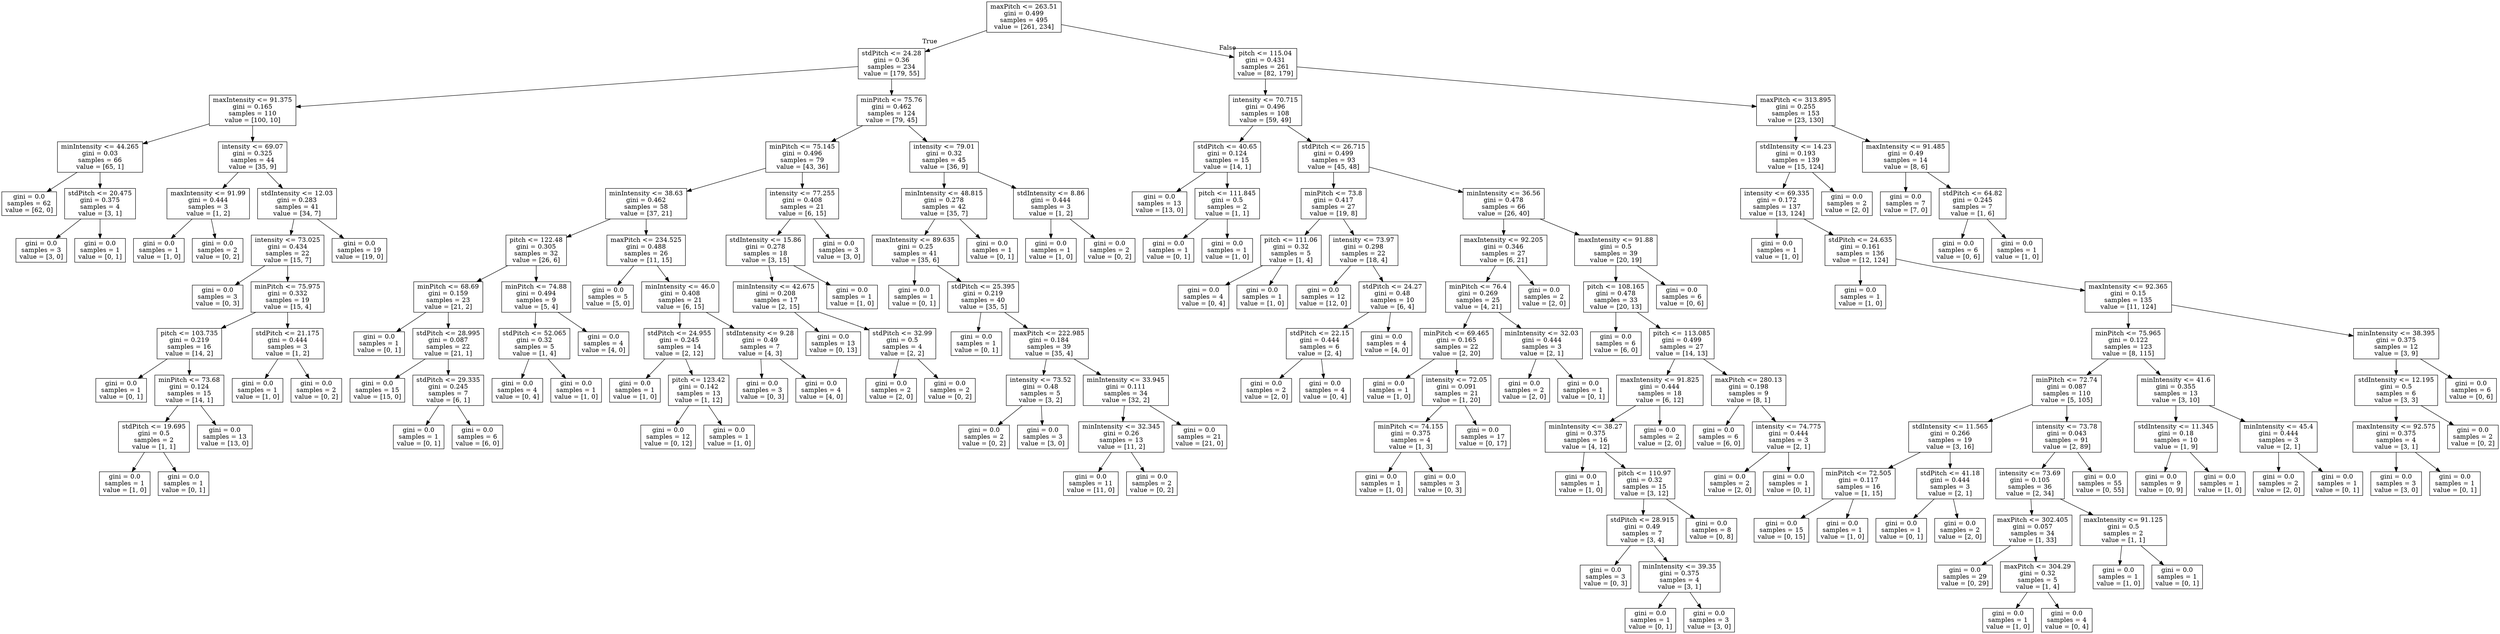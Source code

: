 digraph Tree {
node [shape=box] ;
0 [label="maxPitch <= 263.51\ngini = 0.499\nsamples = 495\nvalue = [261, 234]"] ;
1 [label="stdPitch <= 24.28\ngini = 0.36\nsamples = 234\nvalue = [179, 55]"] ;
0 -> 1 [labeldistance=2.5, labelangle=45, headlabel="True"] ;
2 [label="maxIntensity <= 91.375\ngini = 0.165\nsamples = 110\nvalue = [100, 10]"] ;
1 -> 2 ;
3 [label="minIntensity <= 44.265\ngini = 0.03\nsamples = 66\nvalue = [65, 1]"] ;
2 -> 3 ;
4 [label="gini = 0.0\nsamples = 62\nvalue = [62, 0]"] ;
3 -> 4 ;
5 [label="stdPitch <= 20.475\ngini = 0.375\nsamples = 4\nvalue = [3, 1]"] ;
3 -> 5 ;
6 [label="gini = 0.0\nsamples = 3\nvalue = [3, 0]"] ;
5 -> 6 ;
7 [label="gini = 0.0\nsamples = 1\nvalue = [0, 1]"] ;
5 -> 7 ;
8 [label="intensity <= 69.07\ngini = 0.325\nsamples = 44\nvalue = [35, 9]"] ;
2 -> 8 ;
9 [label="maxIntensity <= 91.99\ngini = 0.444\nsamples = 3\nvalue = [1, 2]"] ;
8 -> 9 ;
10 [label="gini = 0.0\nsamples = 1\nvalue = [1, 0]"] ;
9 -> 10 ;
11 [label="gini = 0.0\nsamples = 2\nvalue = [0, 2]"] ;
9 -> 11 ;
12 [label="stdIntensity <= 12.03\ngini = 0.283\nsamples = 41\nvalue = [34, 7]"] ;
8 -> 12 ;
13 [label="intensity <= 73.025\ngini = 0.434\nsamples = 22\nvalue = [15, 7]"] ;
12 -> 13 ;
14 [label="gini = 0.0\nsamples = 3\nvalue = [0, 3]"] ;
13 -> 14 ;
15 [label="minPitch <= 75.975\ngini = 0.332\nsamples = 19\nvalue = [15, 4]"] ;
13 -> 15 ;
16 [label="pitch <= 103.735\ngini = 0.219\nsamples = 16\nvalue = [14, 2]"] ;
15 -> 16 ;
17 [label="gini = 0.0\nsamples = 1\nvalue = [0, 1]"] ;
16 -> 17 ;
18 [label="minPitch <= 73.68\ngini = 0.124\nsamples = 15\nvalue = [14, 1]"] ;
16 -> 18 ;
19 [label="stdPitch <= 19.695\ngini = 0.5\nsamples = 2\nvalue = [1, 1]"] ;
18 -> 19 ;
20 [label="gini = 0.0\nsamples = 1\nvalue = [1, 0]"] ;
19 -> 20 ;
21 [label="gini = 0.0\nsamples = 1\nvalue = [0, 1]"] ;
19 -> 21 ;
22 [label="gini = 0.0\nsamples = 13\nvalue = [13, 0]"] ;
18 -> 22 ;
23 [label="stdPitch <= 21.175\ngini = 0.444\nsamples = 3\nvalue = [1, 2]"] ;
15 -> 23 ;
24 [label="gini = 0.0\nsamples = 1\nvalue = [1, 0]"] ;
23 -> 24 ;
25 [label="gini = 0.0\nsamples = 2\nvalue = [0, 2]"] ;
23 -> 25 ;
26 [label="gini = 0.0\nsamples = 19\nvalue = [19, 0]"] ;
12 -> 26 ;
27 [label="minPitch <= 75.76\ngini = 0.462\nsamples = 124\nvalue = [79, 45]"] ;
1 -> 27 ;
28 [label="minPitch <= 75.145\ngini = 0.496\nsamples = 79\nvalue = [43, 36]"] ;
27 -> 28 ;
29 [label="minIntensity <= 38.63\ngini = 0.462\nsamples = 58\nvalue = [37, 21]"] ;
28 -> 29 ;
30 [label="pitch <= 122.48\ngini = 0.305\nsamples = 32\nvalue = [26, 6]"] ;
29 -> 30 ;
31 [label="minPitch <= 68.69\ngini = 0.159\nsamples = 23\nvalue = [21, 2]"] ;
30 -> 31 ;
32 [label="gini = 0.0\nsamples = 1\nvalue = [0, 1]"] ;
31 -> 32 ;
33 [label="stdPitch <= 28.995\ngini = 0.087\nsamples = 22\nvalue = [21, 1]"] ;
31 -> 33 ;
34 [label="gini = 0.0\nsamples = 15\nvalue = [15, 0]"] ;
33 -> 34 ;
35 [label="stdPitch <= 29.335\ngini = 0.245\nsamples = 7\nvalue = [6, 1]"] ;
33 -> 35 ;
36 [label="gini = 0.0\nsamples = 1\nvalue = [0, 1]"] ;
35 -> 36 ;
37 [label="gini = 0.0\nsamples = 6\nvalue = [6, 0]"] ;
35 -> 37 ;
38 [label="minPitch <= 74.88\ngini = 0.494\nsamples = 9\nvalue = [5, 4]"] ;
30 -> 38 ;
39 [label="stdPitch <= 52.065\ngini = 0.32\nsamples = 5\nvalue = [1, 4]"] ;
38 -> 39 ;
40 [label="gini = 0.0\nsamples = 4\nvalue = [0, 4]"] ;
39 -> 40 ;
41 [label="gini = 0.0\nsamples = 1\nvalue = [1, 0]"] ;
39 -> 41 ;
42 [label="gini = 0.0\nsamples = 4\nvalue = [4, 0]"] ;
38 -> 42 ;
43 [label="maxPitch <= 234.525\ngini = 0.488\nsamples = 26\nvalue = [11, 15]"] ;
29 -> 43 ;
44 [label="gini = 0.0\nsamples = 5\nvalue = [5, 0]"] ;
43 -> 44 ;
45 [label="minIntensity <= 46.0\ngini = 0.408\nsamples = 21\nvalue = [6, 15]"] ;
43 -> 45 ;
46 [label="stdPitch <= 24.955\ngini = 0.245\nsamples = 14\nvalue = [2, 12]"] ;
45 -> 46 ;
47 [label="gini = 0.0\nsamples = 1\nvalue = [1, 0]"] ;
46 -> 47 ;
48 [label="pitch <= 123.42\ngini = 0.142\nsamples = 13\nvalue = [1, 12]"] ;
46 -> 48 ;
49 [label="gini = 0.0\nsamples = 12\nvalue = [0, 12]"] ;
48 -> 49 ;
50 [label="gini = 0.0\nsamples = 1\nvalue = [1, 0]"] ;
48 -> 50 ;
51 [label="stdIntensity <= 9.28\ngini = 0.49\nsamples = 7\nvalue = [4, 3]"] ;
45 -> 51 ;
52 [label="gini = 0.0\nsamples = 3\nvalue = [0, 3]"] ;
51 -> 52 ;
53 [label="gini = 0.0\nsamples = 4\nvalue = [4, 0]"] ;
51 -> 53 ;
54 [label="intensity <= 77.255\ngini = 0.408\nsamples = 21\nvalue = [6, 15]"] ;
28 -> 54 ;
55 [label="stdIntensity <= 15.86\ngini = 0.278\nsamples = 18\nvalue = [3, 15]"] ;
54 -> 55 ;
56 [label="minIntensity <= 42.675\ngini = 0.208\nsamples = 17\nvalue = [2, 15]"] ;
55 -> 56 ;
57 [label="gini = 0.0\nsamples = 13\nvalue = [0, 13]"] ;
56 -> 57 ;
58 [label="stdPitch <= 32.99\ngini = 0.5\nsamples = 4\nvalue = [2, 2]"] ;
56 -> 58 ;
59 [label="gini = 0.0\nsamples = 2\nvalue = [2, 0]"] ;
58 -> 59 ;
60 [label="gini = 0.0\nsamples = 2\nvalue = [0, 2]"] ;
58 -> 60 ;
61 [label="gini = 0.0\nsamples = 1\nvalue = [1, 0]"] ;
55 -> 61 ;
62 [label="gini = 0.0\nsamples = 3\nvalue = [3, 0]"] ;
54 -> 62 ;
63 [label="intensity <= 79.01\ngini = 0.32\nsamples = 45\nvalue = [36, 9]"] ;
27 -> 63 ;
64 [label="minIntensity <= 48.815\ngini = 0.278\nsamples = 42\nvalue = [35, 7]"] ;
63 -> 64 ;
65 [label="maxIntensity <= 89.635\ngini = 0.25\nsamples = 41\nvalue = [35, 6]"] ;
64 -> 65 ;
66 [label="gini = 0.0\nsamples = 1\nvalue = [0, 1]"] ;
65 -> 66 ;
67 [label="stdPitch <= 25.395\ngini = 0.219\nsamples = 40\nvalue = [35, 5]"] ;
65 -> 67 ;
68 [label="gini = 0.0\nsamples = 1\nvalue = [0, 1]"] ;
67 -> 68 ;
69 [label="maxPitch <= 222.985\ngini = 0.184\nsamples = 39\nvalue = [35, 4]"] ;
67 -> 69 ;
70 [label="intensity <= 73.52\ngini = 0.48\nsamples = 5\nvalue = [3, 2]"] ;
69 -> 70 ;
71 [label="gini = 0.0\nsamples = 2\nvalue = [0, 2]"] ;
70 -> 71 ;
72 [label="gini = 0.0\nsamples = 3\nvalue = [3, 0]"] ;
70 -> 72 ;
73 [label="minIntensity <= 33.945\ngini = 0.111\nsamples = 34\nvalue = [32, 2]"] ;
69 -> 73 ;
74 [label="minIntensity <= 32.345\ngini = 0.26\nsamples = 13\nvalue = [11, 2]"] ;
73 -> 74 ;
75 [label="gini = 0.0\nsamples = 11\nvalue = [11, 0]"] ;
74 -> 75 ;
76 [label="gini = 0.0\nsamples = 2\nvalue = [0, 2]"] ;
74 -> 76 ;
77 [label="gini = 0.0\nsamples = 21\nvalue = [21, 0]"] ;
73 -> 77 ;
78 [label="gini = 0.0\nsamples = 1\nvalue = [0, 1]"] ;
64 -> 78 ;
79 [label="stdIntensity <= 8.86\ngini = 0.444\nsamples = 3\nvalue = [1, 2]"] ;
63 -> 79 ;
80 [label="gini = 0.0\nsamples = 1\nvalue = [1, 0]"] ;
79 -> 80 ;
81 [label="gini = 0.0\nsamples = 2\nvalue = [0, 2]"] ;
79 -> 81 ;
82 [label="pitch <= 115.04\ngini = 0.431\nsamples = 261\nvalue = [82, 179]"] ;
0 -> 82 [labeldistance=2.5, labelangle=-45, headlabel="False"] ;
83 [label="intensity <= 70.715\ngini = 0.496\nsamples = 108\nvalue = [59, 49]"] ;
82 -> 83 ;
84 [label="stdPitch <= 40.65\ngini = 0.124\nsamples = 15\nvalue = [14, 1]"] ;
83 -> 84 ;
85 [label="gini = 0.0\nsamples = 13\nvalue = [13, 0]"] ;
84 -> 85 ;
86 [label="pitch <= 111.845\ngini = 0.5\nsamples = 2\nvalue = [1, 1]"] ;
84 -> 86 ;
87 [label="gini = 0.0\nsamples = 1\nvalue = [0, 1]"] ;
86 -> 87 ;
88 [label="gini = 0.0\nsamples = 1\nvalue = [1, 0]"] ;
86 -> 88 ;
89 [label="stdPitch <= 26.715\ngini = 0.499\nsamples = 93\nvalue = [45, 48]"] ;
83 -> 89 ;
90 [label="minPitch <= 73.8\ngini = 0.417\nsamples = 27\nvalue = [19, 8]"] ;
89 -> 90 ;
91 [label="pitch <= 111.06\ngini = 0.32\nsamples = 5\nvalue = [1, 4]"] ;
90 -> 91 ;
92 [label="gini = 0.0\nsamples = 4\nvalue = [0, 4]"] ;
91 -> 92 ;
93 [label="gini = 0.0\nsamples = 1\nvalue = [1, 0]"] ;
91 -> 93 ;
94 [label="intensity <= 73.97\ngini = 0.298\nsamples = 22\nvalue = [18, 4]"] ;
90 -> 94 ;
95 [label="gini = 0.0\nsamples = 12\nvalue = [12, 0]"] ;
94 -> 95 ;
96 [label="stdPitch <= 24.27\ngini = 0.48\nsamples = 10\nvalue = [6, 4]"] ;
94 -> 96 ;
97 [label="stdPitch <= 22.15\ngini = 0.444\nsamples = 6\nvalue = [2, 4]"] ;
96 -> 97 ;
98 [label="gini = 0.0\nsamples = 2\nvalue = [2, 0]"] ;
97 -> 98 ;
99 [label="gini = 0.0\nsamples = 4\nvalue = [0, 4]"] ;
97 -> 99 ;
100 [label="gini = 0.0\nsamples = 4\nvalue = [4, 0]"] ;
96 -> 100 ;
101 [label="minIntensity <= 36.56\ngini = 0.478\nsamples = 66\nvalue = [26, 40]"] ;
89 -> 101 ;
102 [label="maxIntensity <= 92.205\ngini = 0.346\nsamples = 27\nvalue = [6, 21]"] ;
101 -> 102 ;
103 [label="minPitch <= 76.4\ngini = 0.269\nsamples = 25\nvalue = [4, 21]"] ;
102 -> 103 ;
104 [label="minPitch <= 69.465\ngini = 0.165\nsamples = 22\nvalue = [2, 20]"] ;
103 -> 104 ;
105 [label="gini = 0.0\nsamples = 1\nvalue = [1, 0]"] ;
104 -> 105 ;
106 [label="intensity <= 72.05\ngini = 0.091\nsamples = 21\nvalue = [1, 20]"] ;
104 -> 106 ;
107 [label="minPitch <= 74.155\ngini = 0.375\nsamples = 4\nvalue = [1, 3]"] ;
106 -> 107 ;
108 [label="gini = 0.0\nsamples = 1\nvalue = [1, 0]"] ;
107 -> 108 ;
109 [label="gini = 0.0\nsamples = 3\nvalue = [0, 3]"] ;
107 -> 109 ;
110 [label="gini = 0.0\nsamples = 17\nvalue = [0, 17]"] ;
106 -> 110 ;
111 [label="minIntensity <= 32.03\ngini = 0.444\nsamples = 3\nvalue = [2, 1]"] ;
103 -> 111 ;
112 [label="gini = 0.0\nsamples = 2\nvalue = [2, 0]"] ;
111 -> 112 ;
113 [label="gini = 0.0\nsamples = 1\nvalue = [0, 1]"] ;
111 -> 113 ;
114 [label="gini = 0.0\nsamples = 2\nvalue = [2, 0]"] ;
102 -> 114 ;
115 [label="maxIntensity <= 91.88\ngini = 0.5\nsamples = 39\nvalue = [20, 19]"] ;
101 -> 115 ;
116 [label="pitch <= 108.165\ngini = 0.478\nsamples = 33\nvalue = [20, 13]"] ;
115 -> 116 ;
117 [label="gini = 0.0\nsamples = 6\nvalue = [6, 0]"] ;
116 -> 117 ;
118 [label="pitch <= 113.085\ngini = 0.499\nsamples = 27\nvalue = [14, 13]"] ;
116 -> 118 ;
119 [label="maxIntensity <= 91.825\ngini = 0.444\nsamples = 18\nvalue = [6, 12]"] ;
118 -> 119 ;
120 [label="minIntensity <= 38.27\ngini = 0.375\nsamples = 16\nvalue = [4, 12]"] ;
119 -> 120 ;
121 [label="gini = 0.0\nsamples = 1\nvalue = [1, 0]"] ;
120 -> 121 ;
122 [label="pitch <= 110.97\ngini = 0.32\nsamples = 15\nvalue = [3, 12]"] ;
120 -> 122 ;
123 [label="stdPitch <= 28.915\ngini = 0.49\nsamples = 7\nvalue = [3, 4]"] ;
122 -> 123 ;
124 [label="gini = 0.0\nsamples = 3\nvalue = [0, 3]"] ;
123 -> 124 ;
125 [label="minIntensity <= 39.35\ngini = 0.375\nsamples = 4\nvalue = [3, 1]"] ;
123 -> 125 ;
126 [label="gini = 0.0\nsamples = 1\nvalue = [0, 1]"] ;
125 -> 126 ;
127 [label="gini = 0.0\nsamples = 3\nvalue = [3, 0]"] ;
125 -> 127 ;
128 [label="gini = 0.0\nsamples = 8\nvalue = [0, 8]"] ;
122 -> 128 ;
129 [label="gini = 0.0\nsamples = 2\nvalue = [2, 0]"] ;
119 -> 129 ;
130 [label="maxPitch <= 280.13\ngini = 0.198\nsamples = 9\nvalue = [8, 1]"] ;
118 -> 130 ;
131 [label="gini = 0.0\nsamples = 6\nvalue = [6, 0]"] ;
130 -> 131 ;
132 [label="intensity <= 74.775\ngini = 0.444\nsamples = 3\nvalue = [2, 1]"] ;
130 -> 132 ;
133 [label="gini = 0.0\nsamples = 2\nvalue = [2, 0]"] ;
132 -> 133 ;
134 [label="gini = 0.0\nsamples = 1\nvalue = [0, 1]"] ;
132 -> 134 ;
135 [label="gini = 0.0\nsamples = 6\nvalue = [0, 6]"] ;
115 -> 135 ;
136 [label="maxPitch <= 313.895\ngini = 0.255\nsamples = 153\nvalue = [23, 130]"] ;
82 -> 136 ;
137 [label="stdIntensity <= 14.23\ngini = 0.193\nsamples = 139\nvalue = [15, 124]"] ;
136 -> 137 ;
138 [label="intensity <= 69.335\ngini = 0.172\nsamples = 137\nvalue = [13, 124]"] ;
137 -> 138 ;
139 [label="gini = 0.0\nsamples = 1\nvalue = [1, 0]"] ;
138 -> 139 ;
140 [label="stdPitch <= 24.635\ngini = 0.161\nsamples = 136\nvalue = [12, 124]"] ;
138 -> 140 ;
141 [label="gini = 0.0\nsamples = 1\nvalue = [1, 0]"] ;
140 -> 141 ;
142 [label="maxIntensity <= 92.365\ngini = 0.15\nsamples = 135\nvalue = [11, 124]"] ;
140 -> 142 ;
143 [label="minPitch <= 75.965\ngini = 0.122\nsamples = 123\nvalue = [8, 115]"] ;
142 -> 143 ;
144 [label="minPitch <= 72.74\ngini = 0.087\nsamples = 110\nvalue = [5, 105]"] ;
143 -> 144 ;
145 [label="stdIntensity <= 11.565\ngini = 0.266\nsamples = 19\nvalue = [3, 16]"] ;
144 -> 145 ;
146 [label="minPitch <= 72.505\ngini = 0.117\nsamples = 16\nvalue = [1, 15]"] ;
145 -> 146 ;
147 [label="gini = 0.0\nsamples = 15\nvalue = [0, 15]"] ;
146 -> 147 ;
148 [label="gini = 0.0\nsamples = 1\nvalue = [1, 0]"] ;
146 -> 148 ;
149 [label="stdPitch <= 41.18\ngini = 0.444\nsamples = 3\nvalue = [2, 1]"] ;
145 -> 149 ;
150 [label="gini = 0.0\nsamples = 1\nvalue = [0, 1]"] ;
149 -> 150 ;
151 [label="gini = 0.0\nsamples = 2\nvalue = [2, 0]"] ;
149 -> 151 ;
152 [label="intensity <= 73.78\ngini = 0.043\nsamples = 91\nvalue = [2, 89]"] ;
144 -> 152 ;
153 [label="intensity <= 73.69\ngini = 0.105\nsamples = 36\nvalue = [2, 34]"] ;
152 -> 153 ;
154 [label="maxPitch <= 302.405\ngini = 0.057\nsamples = 34\nvalue = [1, 33]"] ;
153 -> 154 ;
155 [label="gini = 0.0\nsamples = 29\nvalue = [0, 29]"] ;
154 -> 155 ;
156 [label="maxPitch <= 304.29\ngini = 0.32\nsamples = 5\nvalue = [1, 4]"] ;
154 -> 156 ;
157 [label="gini = 0.0\nsamples = 1\nvalue = [1, 0]"] ;
156 -> 157 ;
158 [label="gini = 0.0\nsamples = 4\nvalue = [0, 4]"] ;
156 -> 158 ;
159 [label="maxIntensity <= 91.125\ngini = 0.5\nsamples = 2\nvalue = [1, 1]"] ;
153 -> 159 ;
160 [label="gini = 0.0\nsamples = 1\nvalue = [1, 0]"] ;
159 -> 160 ;
161 [label="gini = 0.0\nsamples = 1\nvalue = [0, 1]"] ;
159 -> 161 ;
162 [label="gini = 0.0\nsamples = 55\nvalue = [0, 55]"] ;
152 -> 162 ;
163 [label="minIntensity <= 41.6\ngini = 0.355\nsamples = 13\nvalue = [3, 10]"] ;
143 -> 163 ;
164 [label="stdIntensity <= 11.345\ngini = 0.18\nsamples = 10\nvalue = [1, 9]"] ;
163 -> 164 ;
165 [label="gini = 0.0\nsamples = 9\nvalue = [0, 9]"] ;
164 -> 165 ;
166 [label="gini = 0.0\nsamples = 1\nvalue = [1, 0]"] ;
164 -> 166 ;
167 [label="minIntensity <= 45.4\ngini = 0.444\nsamples = 3\nvalue = [2, 1]"] ;
163 -> 167 ;
168 [label="gini = 0.0\nsamples = 2\nvalue = [2, 0]"] ;
167 -> 168 ;
169 [label="gini = 0.0\nsamples = 1\nvalue = [0, 1]"] ;
167 -> 169 ;
170 [label="minIntensity <= 38.395\ngini = 0.375\nsamples = 12\nvalue = [3, 9]"] ;
142 -> 170 ;
171 [label="stdIntensity <= 12.195\ngini = 0.5\nsamples = 6\nvalue = [3, 3]"] ;
170 -> 171 ;
172 [label="maxIntensity <= 92.575\ngini = 0.375\nsamples = 4\nvalue = [3, 1]"] ;
171 -> 172 ;
173 [label="gini = 0.0\nsamples = 3\nvalue = [3, 0]"] ;
172 -> 173 ;
174 [label="gini = 0.0\nsamples = 1\nvalue = [0, 1]"] ;
172 -> 174 ;
175 [label="gini = 0.0\nsamples = 2\nvalue = [0, 2]"] ;
171 -> 175 ;
176 [label="gini = 0.0\nsamples = 6\nvalue = [0, 6]"] ;
170 -> 176 ;
177 [label="gini = 0.0\nsamples = 2\nvalue = [2, 0]"] ;
137 -> 177 ;
178 [label="maxIntensity <= 91.485\ngini = 0.49\nsamples = 14\nvalue = [8, 6]"] ;
136 -> 178 ;
179 [label="gini = 0.0\nsamples = 7\nvalue = [7, 0]"] ;
178 -> 179 ;
180 [label="stdPitch <= 64.82\ngini = 0.245\nsamples = 7\nvalue = [1, 6]"] ;
178 -> 180 ;
181 [label="gini = 0.0\nsamples = 6\nvalue = [0, 6]"] ;
180 -> 181 ;
182 [label="gini = 0.0\nsamples = 1\nvalue = [1, 0]"] ;
180 -> 182 ;
}